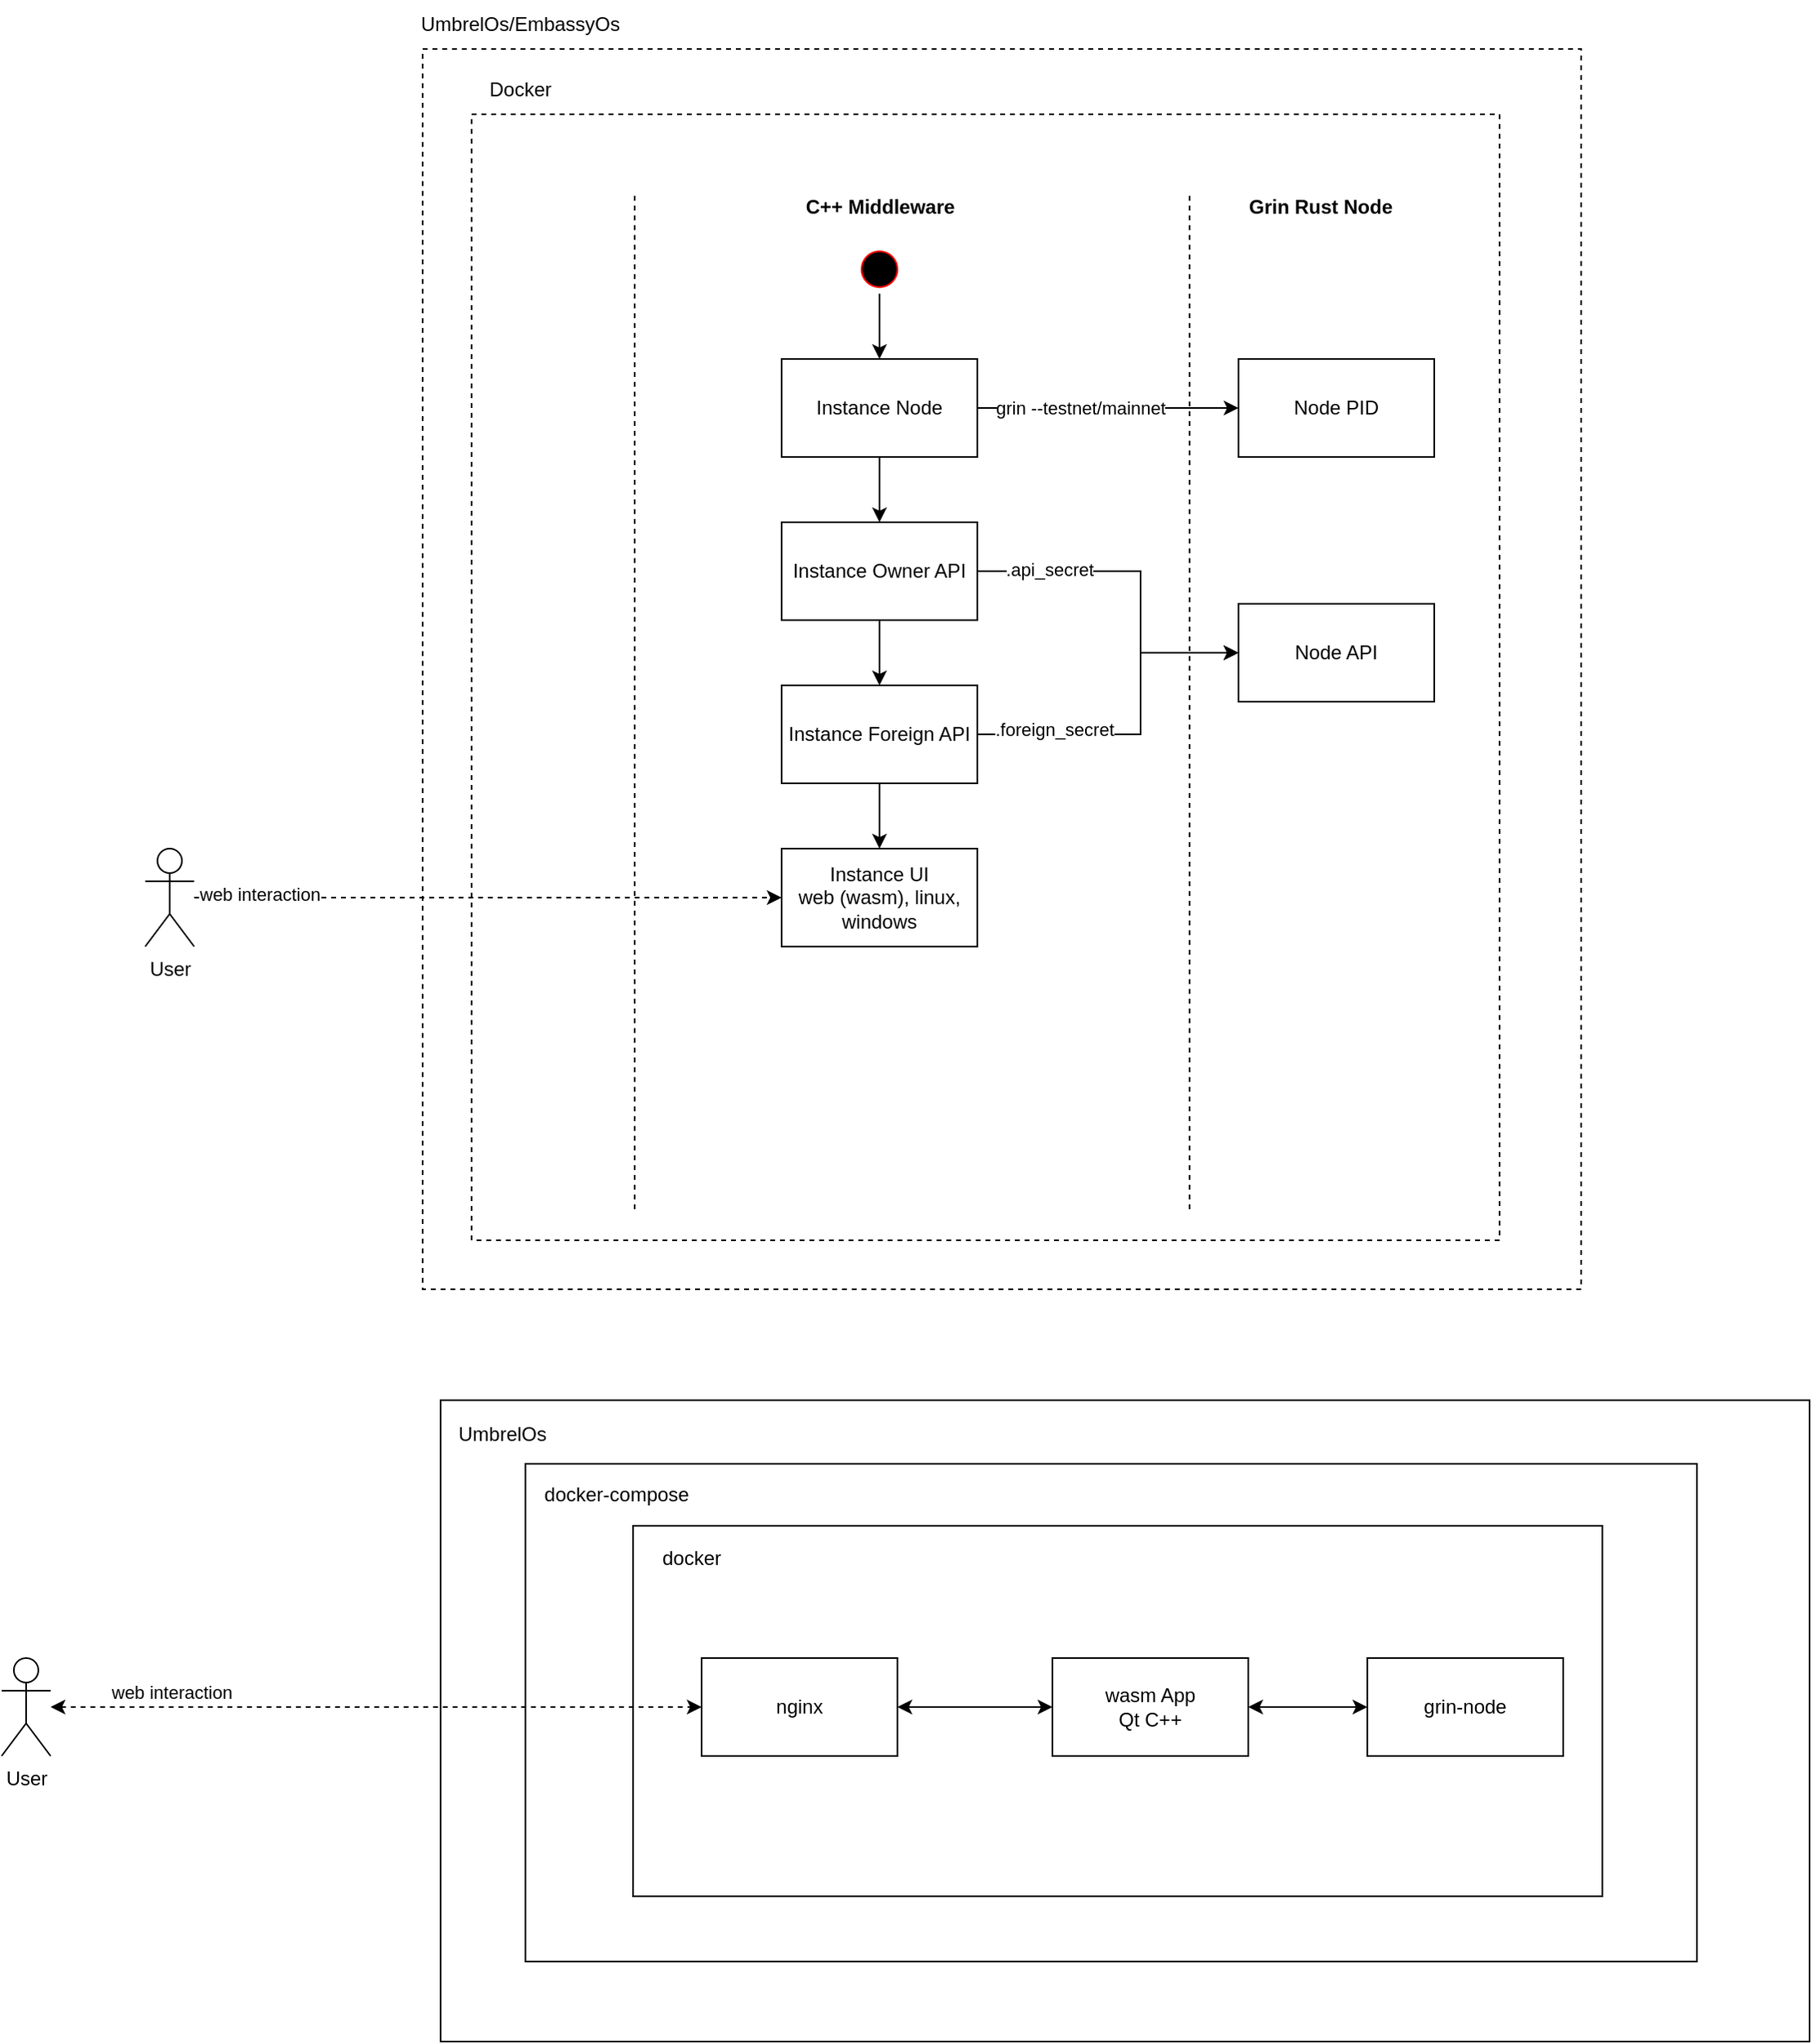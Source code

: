 <mxfile version="22.1.2" type="device">
  <diagram name="Seite-1" id="PEByjrwYjAglmnGuHTMq">
    <mxGraphModel dx="1434" dy="836" grid="0" gridSize="10" guides="1" tooltips="1" connect="1" arrows="1" fold="1" page="0" pageScale="1" pageWidth="827" pageHeight="1169" math="0" shadow="0">
      <root>
        <mxCell id="0" />
        <mxCell id="1" parent="0" />
        <mxCell id="3kkYQOA-QS9zTuifHwNt-13" value="" style="rounded=0;whiteSpace=wrap;html=1;" vertex="1" parent="1">
          <mxGeometry x="381" y="948" width="839" height="393" as="geometry" />
        </mxCell>
        <mxCell id="3kkYQOA-QS9zTuifHwNt-11" value="" style="rounded=0;whiteSpace=wrap;html=1;" vertex="1" parent="1">
          <mxGeometry x="433" y="987" width="718" height="305" as="geometry" />
        </mxCell>
        <mxCell id="3kkYQOA-QS9zTuifHwNt-9" value="" style="rounded=0;whiteSpace=wrap;html=1;" vertex="1" parent="1">
          <mxGeometry x="499" y="1025" width="594" height="227" as="geometry" />
        </mxCell>
        <mxCell id="6eKXcDhTCmqvKKd-Xesx-6" style="edgeStyle=orthogonalEdgeStyle;rounded=0;orthogonalLoop=1;jettySize=auto;html=1;exitX=1;exitY=0.5;exitDx=0;exitDy=0;entryX=0;entryY=0.5;entryDx=0;entryDy=0;" parent="1" source="6eKXcDhTCmqvKKd-Xesx-1" target="6eKXcDhTCmqvKKd-Xesx-3" edge="1">
          <mxGeometry relative="1" as="geometry">
            <Array as="points">
              <mxPoint x="810" y="440" />
              <mxPoint x="810" y="490" />
            </Array>
          </mxGeometry>
        </mxCell>
        <mxCell id="6eKXcDhTCmqvKKd-Xesx-43" value=".api_secret" style="edgeLabel;html=1;align=center;verticalAlign=middle;resizable=0;points=[];" parent="6eKXcDhTCmqvKKd-Xesx-6" vertex="1" connectable="0">
          <mxGeometry x="-0.581" y="1" relative="1" as="geometry">
            <mxPoint as="offset" />
          </mxGeometry>
        </mxCell>
        <mxCell id="6eKXcDhTCmqvKKd-Xesx-40" style="edgeStyle=orthogonalEdgeStyle;rounded=0;orthogonalLoop=1;jettySize=auto;html=1;exitX=0.5;exitY=1;exitDx=0;exitDy=0;entryX=0.5;entryY=0;entryDx=0;entryDy=0;" parent="1" source="6eKXcDhTCmqvKKd-Xesx-1" target="6eKXcDhTCmqvKKd-Xesx-2" edge="1">
          <mxGeometry relative="1" as="geometry" />
        </mxCell>
        <mxCell id="6eKXcDhTCmqvKKd-Xesx-1" value="Instance Owner API" style="rounded=0;whiteSpace=wrap;html=1;" parent="1" vertex="1">
          <mxGeometry x="590" y="410" width="120" height="60" as="geometry" />
        </mxCell>
        <mxCell id="6eKXcDhTCmqvKKd-Xesx-7" style="edgeStyle=orthogonalEdgeStyle;rounded=0;orthogonalLoop=1;jettySize=auto;html=1;exitX=1;exitY=0.5;exitDx=0;exitDy=0;entryX=0;entryY=0.5;entryDx=0;entryDy=0;" parent="1" source="6eKXcDhTCmqvKKd-Xesx-2" target="6eKXcDhTCmqvKKd-Xesx-3" edge="1">
          <mxGeometry relative="1" as="geometry">
            <Array as="points">
              <mxPoint x="810" y="540" />
              <mxPoint x="810" y="490" />
            </Array>
          </mxGeometry>
        </mxCell>
        <mxCell id="6eKXcDhTCmqvKKd-Xesx-44" value=".foreign_secret" style="edgeLabel;html=1;align=center;verticalAlign=middle;resizable=0;points=[];" parent="6eKXcDhTCmqvKKd-Xesx-7" vertex="1" connectable="0">
          <mxGeometry x="-0.552" y="3" relative="1" as="geometry">
            <mxPoint as="offset" />
          </mxGeometry>
        </mxCell>
        <mxCell id="6eKXcDhTCmqvKKd-Xesx-41" style="edgeStyle=orthogonalEdgeStyle;rounded=0;orthogonalLoop=1;jettySize=auto;html=1;exitX=0.5;exitY=1;exitDx=0;exitDy=0;entryX=0.5;entryY=0;entryDx=0;entryDy=0;" parent="1" source="6eKXcDhTCmqvKKd-Xesx-2" target="6eKXcDhTCmqvKKd-Xesx-36" edge="1">
          <mxGeometry relative="1" as="geometry" />
        </mxCell>
        <mxCell id="6eKXcDhTCmqvKKd-Xesx-2" value="Instance Foreign API" style="rounded=0;whiteSpace=wrap;html=1;" parent="1" vertex="1">
          <mxGeometry x="590" y="510" width="120" height="60" as="geometry" />
        </mxCell>
        <mxCell id="6eKXcDhTCmqvKKd-Xesx-3" value="Node API" style="rounded=0;whiteSpace=wrap;html=1;" parent="1" vertex="1">
          <mxGeometry x="870" y="460" width="120" height="60" as="geometry" />
        </mxCell>
        <mxCell id="6eKXcDhTCmqvKKd-Xesx-58" style="edgeStyle=orthogonalEdgeStyle;rounded=0;orthogonalLoop=1;jettySize=auto;html=1;entryX=0;entryY=0.5;entryDx=0;entryDy=0;dashed=1;" parent="1" source="6eKXcDhTCmqvKKd-Xesx-13" target="6eKXcDhTCmqvKKd-Xesx-36" edge="1">
          <mxGeometry relative="1" as="geometry" />
        </mxCell>
        <mxCell id="6eKXcDhTCmqvKKd-Xesx-60" value="web interaction" style="edgeLabel;html=1;align=center;verticalAlign=middle;resizable=0;points=[];" parent="6eKXcDhTCmqvKKd-Xesx-58" vertex="1" connectable="0">
          <mxGeometry x="-0.778" y="2" relative="1" as="geometry">
            <mxPoint as="offset" />
          </mxGeometry>
        </mxCell>
        <mxCell id="6eKXcDhTCmqvKKd-Xesx-13" value="User" style="shape=umlActor;verticalLabelPosition=bottom;verticalAlign=top;html=1;" parent="1" vertex="1">
          <mxGeometry x="200" y="610" width="30" height="60" as="geometry" />
        </mxCell>
        <mxCell id="6eKXcDhTCmqvKKd-Xesx-38" style="edgeStyle=orthogonalEdgeStyle;rounded=0;orthogonalLoop=1;jettySize=auto;html=1;exitX=0.5;exitY=1;exitDx=0;exitDy=0;entryX=0.5;entryY=0;entryDx=0;entryDy=0;" parent="1" source="6eKXcDhTCmqvKKd-Xesx-15" target="6eKXcDhTCmqvKKd-Xesx-18" edge="1">
          <mxGeometry relative="1" as="geometry" />
        </mxCell>
        <mxCell id="6eKXcDhTCmqvKKd-Xesx-15" value="" style="ellipse;html=1;shape=startState;fillColor=#000000;strokeColor=#ff0000;" parent="1" vertex="1">
          <mxGeometry x="635" y="240" width="30" height="30" as="geometry" />
        </mxCell>
        <mxCell id="6eKXcDhTCmqvKKd-Xesx-28" style="edgeStyle=orthogonalEdgeStyle;rounded=0;orthogonalLoop=1;jettySize=auto;html=1;exitX=1;exitY=0.5;exitDx=0;exitDy=0;" parent="1" source="6eKXcDhTCmqvKKd-Xesx-18" target="6eKXcDhTCmqvKKd-Xesx-27" edge="1">
          <mxGeometry relative="1" as="geometry" />
        </mxCell>
        <mxCell id="6eKXcDhTCmqvKKd-Xesx-45" value="grin --testnet/mainnet" style="edgeLabel;html=1;align=center;verticalAlign=middle;resizable=0;points=[];" parent="6eKXcDhTCmqvKKd-Xesx-28" vertex="1" connectable="0">
          <mxGeometry x="-0.212" relative="1" as="geometry">
            <mxPoint as="offset" />
          </mxGeometry>
        </mxCell>
        <mxCell id="6eKXcDhTCmqvKKd-Xesx-39" style="edgeStyle=orthogonalEdgeStyle;rounded=0;orthogonalLoop=1;jettySize=auto;html=1;exitX=0.5;exitY=1;exitDx=0;exitDy=0;" parent="1" source="6eKXcDhTCmqvKKd-Xesx-18" target="6eKXcDhTCmqvKKd-Xesx-1" edge="1">
          <mxGeometry relative="1" as="geometry" />
        </mxCell>
        <mxCell id="6eKXcDhTCmqvKKd-Xesx-18" value="Instance Node" style="rounded=0;whiteSpace=wrap;html=1;" parent="1" vertex="1">
          <mxGeometry x="590" y="310" width="120" height="60" as="geometry" />
        </mxCell>
        <mxCell id="6eKXcDhTCmqvKKd-Xesx-20" value="Grin Rust Node" style="text;align=center;fontStyle=1;verticalAlign=middle;spacingLeft=3;spacingRight=3;strokeColor=none;rotatable=0;points=[[0,0.5],[1,0.5]];portConstraint=eastwest;html=1;" parent="1" vertex="1">
          <mxGeometry x="870" y="204" width="100" height="26" as="geometry" />
        </mxCell>
        <mxCell id="6eKXcDhTCmqvKKd-Xesx-22" value="" style="endArrow=none;dashed=1;html=1;rounded=0;" parent="1" edge="1">
          <mxGeometry width="50" height="50" relative="1" as="geometry">
            <mxPoint x="840" y="831" as="sourcePoint" />
            <mxPoint x="840" y="210" as="targetPoint" />
          </mxGeometry>
        </mxCell>
        <mxCell id="6eKXcDhTCmqvKKd-Xesx-23" value="C++ Middleware" style="text;align=center;fontStyle=1;verticalAlign=middle;spacingLeft=3;spacingRight=3;strokeColor=none;rotatable=0;points=[[0,0.5],[1,0.5]];portConstraint=eastwest;html=1;" parent="1" vertex="1">
          <mxGeometry x="600" y="204" width="100" height="26" as="geometry" />
        </mxCell>
        <mxCell id="6eKXcDhTCmqvKKd-Xesx-24" value="" style="endArrow=none;dashed=1;html=1;rounded=0;" parent="1" edge="1">
          <mxGeometry width="50" height="50" relative="1" as="geometry">
            <mxPoint x="500" y="831" as="sourcePoint" />
            <mxPoint x="500" y="210" as="targetPoint" />
          </mxGeometry>
        </mxCell>
        <mxCell id="6eKXcDhTCmqvKKd-Xesx-27" value="Node PID" style="rounded=0;whiteSpace=wrap;html=1;" parent="1" vertex="1">
          <mxGeometry x="870" y="310" width="120" height="60" as="geometry" />
        </mxCell>
        <mxCell id="6eKXcDhTCmqvKKd-Xesx-36" value="Instance UI&lt;br&gt;web (wasm), linux, windows" style="rounded=0;whiteSpace=wrap;html=1;" parent="1" vertex="1">
          <mxGeometry x="590" y="610" width="120" height="60" as="geometry" />
        </mxCell>
        <mxCell id="6eKXcDhTCmqvKKd-Xesx-53" value="" style="rounded=0;whiteSpace=wrap;html=1;dashed=1;fillColor=none;" parent="1" vertex="1">
          <mxGeometry x="400" y="160" width="630" height="690" as="geometry" />
        </mxCell>
        <mxCell id="6eKXcDhTCmqvKKd-Xesx-54" value="Docker" style="text;html=1;strokeColor=none;fillColor=none;align=center;verticalAlign=middle;whiteSpace=wrap;rounded=0;" parent="1" vertex="1">
          <mxGeometry x="400" y="130" width="60" height="30" as="geometry" />
        </mxCell>
        <mxCell id="6eKXcDhTCmqvKKd-Xesx-62" value="" style="rounded=0;whiteSpace=wrap;html=1;dashed=1;fillColor=none;" parent="1" vertex="1">
          <mxGeometry x="370" y="120" width="710" height="760" as="geometry" />
        </mxCell>
        <mxCell id="6eKXcDhTCmqvKKd-Xesx-63" value="UmbrelOs/EmbassyOs" style="text;html=1;strokeColor=none;fillColor=none;align=center;verticalAlign=middle;whiteSpace=wrap;rounded=0;" parent="1" vertex="1">
          <mxGeometry x="400" y="90" width="60" height="30" as="geometry" />
        </mxCell>
        <mxCell id="3kkYQOA-QS9zTuifHwNt-8" style="edgeStyle=orthogonalEdgeStyle;rounded=0;orthogonalLoop=1;jettySize=auto;html=1;exitX=1;exitY=0.5;exitDx=0;exitDy=0;entryX=0;entryY=0.5;entryDx=0;entryDy=0;startArrow=classic;startFill=1;" edge="1" parent="1" source="3kkYQOA-QS9zTuifHwNt-1" target="3kkYQOA-QS9zTuifHwNt-5">
          <mxGeometry relative="1" as="geometry" />
        </mxCell>
        <mxCell id="3kkYQOA-QS9zTuifHwNt-1" value="nginx" style="rounded=0;whiteSpace=wrap;html=1;" vertex="1" parent="1">
          <mxGeometry x="541" y="1106" width="120" height="60" as="geometry" />
        </mxCell>
        <mxCell id="3kkYQOA-QS9zTuifHwNt-2" style="edgeStyle=orthogonalEdgeStyle;rounded=0;orthogonalLoop=1;jettySize=auto;html=1;entryX=0;entryY=0.5;entryDx=0;entryDy=0;dashed=1;startArrow=classic;startFill=1;" edge="1" parent="1" source="3kkYQOA-QS9zTuifHwNt-4" target="3kkYQOA-QS9zTuifHwNt-1">
          <mxGeometry relative="1" as="geometry">
            <mxPoint x="502" y="1136" as="targetPoint" />
          </mxGeometry>
        </mxCell>
        <mxCell id="3kkYQOA-QS9zTuifHwNt-3" value="web interaction" style="edgeLabel;html=1;align=center;verticalAlign=middle;resizable=0;points=[];" vertex="1" connectable="0" parent="3kkYQOA-QS9zTuifHwNt-2">
          <mxGeometry x="-0.778" y="2" relative="1" as="geometry">
            <mxPoint x="29" y="-7" as="offset" />
          </mxGeometry>
        </mxCell>
        <mxCell id="3kkYQOA-QS9zTuifHwNt-4" value="User" style="shape=umlActor;verticalLabelPosition=bottom;verticalAlign=top;html=1;" vertex="1" parent="1">
          <mxGeometry x="112" y="1106" width="30" height="60" as="geometry" />
        </mxCell>
        <mxCell id="3kkYQOA-QS9zTuifHwNt-7" style="edgeStyle=orthogonalEdgeStyle;rounded=0;orthogonalLoop=1;jettySize=auto;html=1;exitX=1;exitY=0.5;exitDx=0;exitDy=0;entryX=0;entryY=0.5;entryDx=0;entryDy=0;startArrow=classic;startFill=1;" edge="1" parent="1" source="3kkYQOA-QS9zTuifHwNt-5" target="3kkYQOA-QS9zTuifHwNt-6">
          <mxGeometry relative="1" as="geometry" />
        </mxCell>
        <mxCell id="3kkYQOA-QS9zTuifHwNt-5" value="wasm App&lt;br&gt;Qt C++" style="rounded=0;whiteSpace=wrap;html=1;" vertex="1" parent="1">
          <mxGeometry x="756" y="1106" width="120" height="60" as="geometry" />
        </mxCell>
        <mxCell id="3kkYQOA-QS9zTuifHwNt-6" value="grin-node" style="rounded=0;whiteSpace=wrap;html=1;" vertex="1" parent="1">
          <mxGeometry x="949" y="1106" width="120" height="60" as="geometry" />
        </mxCell>
        <mxCell id="3kkYQOA-QS9zTuifHwNt-10" value="docker" style="text;html=1;strokeColor=none;fillColor=none;align=center;verticalAlign=middle;whiteSpace=wrap;rounded=0;" vertex="1" parent="1">
          <mxGeometry x="505" y="1030" width="60" height="30" as="geometry" />
        </mxCell>
        <mxCell id="3kkYQOA-QS9zTuifHwNt-12" value="docker-compose" style="text;html=1;strokeColor=none;fillColor=none;align=center;verticalAlign=middle;whiteSpace=wrap;rounded=0;" vertex="1" parent="1">
          <mxGeometry x="436" y="991" width="106" height="30" as="geometry" />
        </mxCell>
        <mxCell id="3kkYQOA-QS9zTuifHwNt-14" value="UmbrelOs" style="text;html=1;strokeColor=none;fillColor=none;align=center;verticalAlign=middle;whiteSpace=wrap;rounded=0;" vertex="1" parent="1">
          <mxGeometry x="389" y="954" width="60" height="30" as="geometry" />
        </mxCell>
      </root>
    </mxGraphModel>
  </diagram>
</mxfile>
